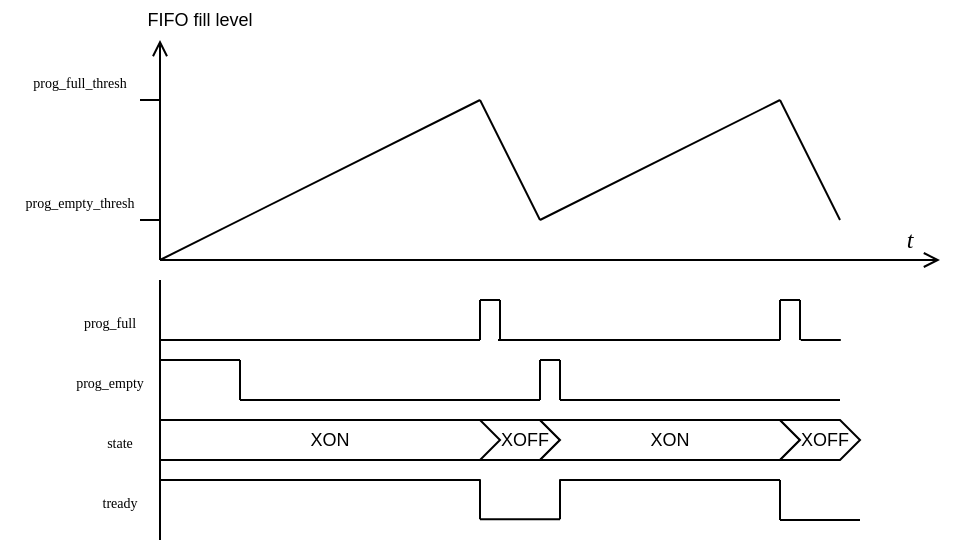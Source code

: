 <mxfile version="20.6.2" type="device"><diagram id="xJgaaPy8rh-i79BSgwq2" name="Page-1"><mxGraphModel dx="566" dy="587" grid="1" gridSize="10" guides="1" tooltips="1" connect="1" arrows="1" fold="1" page="1" pageScale="1" pageWidth="827" pageHeight="1169" math="0" shadow="0"><root><mxCell id="0"/><mxCell id="1" parent="0"/><mxCell id="4bALy9ziHKK_9Ia5e7Yt-3" value="" style="endArrow=open;html=1;rounded=0;endFill=0;" edge="1" parent="1"><mxGeometry width="50" height="50" relative="1" as="geometry"><mxPoint x="160" y="240" as="sourcePoint"/><mxPoint x="160" y="130" as="targetPoint"/></mxGeometry></mxCell><mxCell id="4bALy9ziHKK_9Ia5e7Yt-4" value="" style="endArrow=open;html=1;rounded=0;endFill=0;" edge="1" parent="1"><mxGeometry width="50" height="50" relative="1" as="geometry"><mxPoint x="160" y="240" as="sourcePoint"/><mxPoint x="550" y="240" as="targetPoint"/></mxGeometry></mxCell><mxCell id="4bALy9ziHKK_9Ia5e7Yt-5" value="" style="endArrow=none;html=1;rounded=0;" edge="1" parent="1"><mxGeometry width="50" height="50" relative="1" as="geometry"><mxPoint x="160" y="240" as="sourcePoint"/><mxPoint x="320" y="160" as="targetPoint"/></mxGeometry></mxCell><mxCell id="4bALy9ziHKK_9Ia5e7Yt-6" value="" style="endArrow=none;html=1;rounded=0;" edge="1" parent="1"><mxGeometry width="50" height="50" relative="1" as="geometry"><mxPoint x="350" y="220" as="sourcePoint"/><mxPoint x="320" y="160" as="targetPoint"/></mxGeometry></mxCell><mxCell id="4bALy9ziHKK_9Ia5e7Yt-9" value="" style="endArrow=none;html=1;rounded=0;" edge="1" parent="1"><mxGeometry width="50" height="50" relative="1" as="geometry"><mxPoint x="150" y="220" as="sourcePoint"/><mxPoint x="160" y="220" as="targetPoint"/></mxGeometry></mxCell><mxCell id="4bALy9ziHKK_9Ia5e7Yt-10" value="" style="endArrow=none;html=1;rounded=0;" edge="1" parent="1"><mxGeometry width="50" height="50" relative="1" as="geometry"><mxPoint x="150" y="160" as="sourcePoint"/><mxPoint x="160" y="160" as="targetPoint"/></mxGeometry></mxCell><mxCell id="4bALy9ziHKK_9Ia5e7Yt-11" value="&lt;font style=&quot;font-size: 7px;&quot; face=&quot;Lucida Console&quot;&gt;prog_full_thresh&lt;/font&gt;" style="text;html=1;strokeColor=none;fillColor=none;align=center;verticalAlign=middle;whiteSpace=wrap;rounded=0;" vertex="1" parent="1"><mxGeometry x="80" y="140" width="80" height="20" as="geometry"/></mxCell><mxCell id="4bALy9ziHKK_9Ia5e7Yt-12" value="&lt;font style=&quot;font-size: 7px;&quot; face=&quot;Lucida Console&quot;&gt;prog_empty_thresh&lt;/font&gt;" style="text;html=1;strokeColor=none;fillColor=none;align=center;verticalAlign=middle;whiteSpace=wrap;rounded=0;" vertex="1" parent="1"><mxGeometry x="80" y="200" width="80" height="20" as="geometry"/></mxCell><mxCell id="4bALy9ziHKK_9Ia5e7Yt-13" value="&lt;font style=&quot;font-size: 9px;&quot; face=&quot;Helvetica&quot;&gt;FIFO fill level&lt;/font&gt;" style="text;html=1;strokeColor=none;fillColor=none;align=center;verticalAlign=middle;whiteSpace=wrap;rounded=0;fontFamily=Lucida Console;fontSize=7;" vertex="1" parent="1"><mxGeometry x="150" y="110" width="60" height="20" as="geometry"/></mxCell><mxCell id="4bALy9ziHKK_9Ia5e7Yt-15" value="" style="endArrow=none;html=1;rounded=0;fontFamily=Helvetica;fontSize=9;" edge="1" parent="1"><mxGeometry width="50" height="50" relative="1" as="geometry"><mxPoint x="160" y="380" as="sourcePoint"/><mxPoint x="160" y="250" as="targetPoint"/></mxGeometry></mxCell><mxCell id="4bALy9ziHKK_9Ia5e7Yt-16" value="&lt;font style=&quot;font-size: 7px;&quot; face=&quot;Lucida Console&quot;&gt;prog_full&lt;/font&gt;" style="text;html=1;strokeColor=none;fillColor=none;align=center;verticalAlign=middle;whiteSpace=wrap;rounded=0;" vertex="1" parent="1"><mxGeometry x="110" y="260" width="50" height="20" as="geometry"/></mxCell><mxCell id="4bALy9ziHKK_9Ia5e7Yt-17" value="&lt;font style=&quot;font-size: 7px;&quot; face=&quot;Lucida Console&quot;&gt;prog_empty&lt;/font&gt;" style="text;html=1;strokeColor=none;fillColor=none;align=center;verticalAlign=middle;whiteSpace=wrap;rounded=0;" vertex="1" parent="1"><mxGeometry x="110" y="290" width="50" height="20" as="geometry"/></mxCell><mxCell id="4bALy9ziHKK_9Ia5e7Yt-18" value="&lt;font style=&quot;font-size: 7px;&quot; face=&quot;Lucida Console&quot;&gt;state&lt;/font&gt;" style="text;html=1;strokeColor=none;fillColor=none;align=center;verticalAlign=middle;whiteSpace=wrap;rounded=0;" vertex="1" parent="1"><mxGeometry x="120" y="320" width="40" height="20" as="geometry"/></mxCell><mxCell id="4bALy9ziHKK_9Ia5e7Yt-19" value="XON" style="shape=step;perimeter=stepPerimeter;whiteSpace=wrap;html=1;fixedSize=1;fontFamily=Helvetica;fontSize=9;size=0;" vertex="1" parent="1"><mxGeometry x="160" y="320" width="170" height="20" as="geometry"/></mxCell><mxCell id="4bALy9ziHKK_9Ia5e7Yt-20" value="&amp;nbsp; XOFF" style="shape=step;perimeter=stepPerimeter;whiteSpace=wrap;html=1;fixedSize=1;fontFamily=Helvetica;fontSize=9;size=10;" vertex="1" parent="1"><mxGeometry x="320" y="320" width="40" height="20" as="geometry"/></mxCell><mxCell id="4bALy9ziHKK_9Ia5e7Yt-21" value="XON" style="shape=step;perimeter=stepPerimeter;whiteSpace=wrap;html=1;fixedSize=1;fontFamily=Helvetica;fontSize=9;size=10;" vertex="1" parent="1"><mxGeometry x="350" y="320" width="130" height="20" as="geometry"/></mxCell><mxCell id="4bALy9ziHKK_9Ia5e7Yt-23" value="" style="endArrow=none;html=1;rounded=0;fontFamily=Helvetica;fontSize=9;" edge="1" parent="1"><mxGeometry width="50" height="50" relative="1" as="geometry"><mxPoint x="160" y="290" as="sourcePoint"/><mxPoint x="200" y="290" as="targetPoint"/></mxGeometry></mxCell><mxCell id="4bALy9ziHKK_9Ia5e7Yt-24" value="" style="endArrow=none;html=1;rounded=0;fontFamily=Helvetica;fontSize=9;" edge="1" parent="1"><mxGeometry width="50" height="50" relative="1" as="geometry"><mxPoint x="200" y="310" as="sourcePoint"/><mxPoint x="350" y="310" as="targetPoint"/></mxGeometry></mxCell><mxCell id="4bALy9ziHKK_9Ia5e7Yt-25" value="" style="endArrow=none;html=1;rounded=0;fontFamily=Helvetica;fontSize=9;" edge="1" parent="1"><mxGeometry width="50" height="50" relative="1" as="geometry"><mxPoint x="360" y="310" as="sourcePoint"/><mxPoint x="500" y="310" as="targetPoint"/></mxGeometry></mxCell><mxCell id="4bALy9ziHKK_9Ia5e7Yt-26" value="" style="endArrow=none;html=1;rounded=0;fontFamily=Helvetica;fontSize=9;" edge="1" parent="1"><mxGeometry width="50" height="50" relative="1" as="geometry"><mxPoint x="350" y="310" as="sourcePoint"/><mxPoint x="350" y="290" as="targetPoint"/></mxGeometry></mxCell><mxCell id="4bALy9ziHKK_9Ia5e7Yt-27" value="" style="endArrow=none;html=1;rounded=0;fontFamily=Helvetica;fontSize=9;" edge="1" parent="1"><mxGeometry width="50" height="50" relative="1" as="geometry"><mxPoint x="360" y="290" as="sourcePoint"/><mxPoint x="350" y="290" as="targetPoint"/></mxGeometry></mxCell><mxCell id="4bALy9ziHKK_9Ia5e7Yt-28" value="" style="endArrow=none;html=1;rounded=0;fontFamily=Helvetica;fontSize=9;" edge="1" parent="1"><mxGeometry width="50" height="50" relative="1" as="geometry"><mxPoint x="360" y="310" as="sourcePoint"/><mxPoint x="360" y="290" as="targetPoint"/></mxGeometry></mxCell><mxCell id="4bALy9ziHKK_9Ia5e7Yt-29" value="" style="endArrow=none;html=1;rounded=0;fontFamily=Helvetica;fontSize=9;" edge="1" parent="1"><mxGeometry width="50" height="50" relative="1" as="geometry"><mxPoint x="160" y="280" as="sourcePoint"/><mxPoint x="320" y="280" as="targetPoint"/></mxGeometry></mxCell><mxCell id="4bALy9ziHKK_9Ia5e7Yt-30" value="" style="endArrow=none;html=1;rounded=0;fontFamily=Helvetica;fontSize=9;" edge="1" parent="1"><mxGeometry width="50" height="50" relative="1" as="geometry"><mxPoint x="320" y="280" as="sourcePoint"/><mxPoint x="320" y="260" as="targetPoint"/></mxGeometry></mxCell><mxCell id="4bALy9ziHKK_9Ia5e7Yt-31" value="" style="endArrow=none;html=1;rounded=0;fontFamily=Helvetica;fontSize=9;" edge="1" parent="1"><mxGeometry width="50" height="50" relative="1" as="geometry"><mxPoint x="330" y="260" as="sourcePoint"/><mxPoint x="320" y="260" as="targetPoint"/></mxGeometry></mxCell><mxCell id="4bALy9ziHKK_9Ia5e7Yt-32" value="" style="endArrow=none;html=1;rounded=0;fontFamily=Helvetica;fontSize=9;" edge="1" parent="1"><mxGeometry width="50" height="50" relative="1" as="geometry"><mxPoint x="330" y="280" as="sourcePoint"/><mxPoint x="330" y="260" as="targetPoint"/></mxGeometry></mxCell><mxCell id="4bALy9ziHKK_9Ia5e7Yt-33" value="" style="endArrow=none;html=1;rounded=0;fontFamily=Helvetica;fontSize=9;" edge="1" parent="1"><mxGeometry width="50" height="50" relative="1" as="geometry"><mxPoint x="470" y="280" as="sourcePoint"/><mxPoint x="470" y="260" as="targetPoint"/></mxGeometry></mxCell><mxCell id="4bALy9ziHKK_9Ia5e7Yt-34" value="" style="endArrow=none;html=1;rounded=0;fontFamily=Helvetica;fontSize=9;" edge="1" parent="1"><mxGeometry width="50" height="50" relative="1" as="geometry"><mxPoint x="480" y="260" as="sourcePoint"/><mxPoint x="470" y="260" as="targetPoint"/></mxGeometry></mxCell><mxCell id="4bALy9ziHKK_9Ia5e7Yt-35" value="" style="endArrow=none;html=1;rounded=0;fontFamily=Helvetica;fontSize=9;" edge="1" parent="1"><mxGeometry width="50" height="50" relative="1" as="geometry"><mxPoint x="480" y="280" as="sourcePoint"/><mxPoint x="480" y="260" as="targetPoint"/></mxGeometry></mxCell><mxCell id="4bALy9ziHKK_9Ia5e7Yt-36" value="" style="endArrow=none;html=1;rounded=0;fontFamily=Helvetica;fontSize=9;" edge="1" parent="1"><mxGeometry width="50" height="50" relative="1" as="geometry"><mxPoint x="329" y="280" as="sourcePoint"/><mxPoint x="470" y="280" as="targetPoint"/></mxGeometry></mxCell><mxCell id="4bALy9ziHKK_9Ia5e7Yt-37" value="" style="endArrow=none;html=1;rounded=0;fontFamily=Helvetica;fontSize=9;" edge="1" parent="1"><mxGeometry width="50" height="50" relative="1" as="geometry"><mxPoint x="480.4" y="280" as="sourcePoint"/><mxPoint x="500.4" y="280" as="targetPoint"/></mxGeometry></mxCell><mxCell id="4bALy9ziHKK_9Ia5e7Yt-38" value="" style="endArrow=none;html=1;rounded=0;fontFamily=Helvetica;fontSize=9;" edge="1" parent="1"><mxGeometry width="50" height="50" relative="1" as="geometry"><mxPoint x="200" y="310" as="sourcePoint"/><mxPoint x="200" y="290" as="targetPoint"/></mxGeometry></mxCell><mxCell id="4bALy9ziHKK_9Ia5e7Yt-50" value="&lt;font style=&quot;font-size: 7px;&quot; face=&quot;Lucida Console&quot;&gt;tready&lt;/font&gt;" style="text;html=1;strokeColor=none;fillColor=none;align=center;verticalAlign=middle;whiteSpace=wrap;rounded=0;" vertex="1" parent="1"><mxGeometry x="120" y="350" width="40" height="20" as="geometry"/></mxCell><mxCell id="4bALy9ziHKK_9Ia5e7Yt-51" value="" style="endArrow=none;html=1;rounded=0;fontFamily=Helvetica;fontSize=9;" edge="1" parent="1"><mxGeometry width="50" height="50" relative="1" as="geometry"><mxPoint x="160" y="350" as="sourcePoint"/><mxPoint x="320" y="350" as="targetPoint"/></mxGeometry></mxCell><mxCell id="4bALy9ziHKK_9Ia5e7Yt-52" value="" style="endArrow=none;html=1;rounded=0;fontFamily=Helvetica;fontSize=9;" edge="1" parent="1"><mxGeometry width="50" height="50" relative="1" as="geometry"><mxPoint x="360" y="350" as="sourcePoint"/><mxPoint x="470" y="350" as="targetPoint"/></mxGeometry></mxCell><mxCell id="4bALy9ziHKK_9Ia5e7Yt-53" value="" style="endArrow=none;html=1;rounded=0;fontFamily=Helvetica;fontSize=9;" edge="1" parent="1"><mxGeometry width="50" height="50" relative="1" as="geometry"><mxPoint x="320" y="369.6" as="sourcePoint"/><mxPoint x="320" y="349.6" as="targetPoint"/></mxGeometry></mxCell><mxCell id="4bALy9ziHKK_9Ia5e7Yt-54" value="" style="endArrow=none;html=1;rounded=0;fontFamily=Helvetica;fontSize=9;" edge="1" parent="1"><mxGeometry width="50" height="50" relative="1" as="geometry"><mxPoint x="360" y="369.6" as="sourcePoint"/><mxPoint x="360" y="349.6" as="targetPoint"/></mxGeometry></mxCell><mxCell id="4bALy9ziHKK_9Ia5e7Yt-55" value="" style="endArrow=none;html=1;rounded=0;fontFamily=Helvetica;fontSize=9;" edge="1" parent="1"><mxGeometry width="50" height="50" relative="1" as="geometry"><mxPoint x="320" y="369.6" as="sourcePoint"/><mxPoint x="360" y="369.6" as="targetPoint"/></mxGeometry></mxCell><mxCell id="4bALy9ziHKK_9Ia5e7Yt-56" value="" style="endArrow=none;html=1;rounded=0;fontFamily=Helvetica;fontSize=9;" edge="1" parent="1"><mxGeometry width="50" height="50" relative="1" as="geometry"><mxPoint x="470" y="370" as="sourcePoint"/><mxPoint x="470" y="350" as="targetPoint"/></mxGeometry></mxCell><mxCell id="4bALy9ziHKK_9Ia5e7Yt-57" value="" style="endArrow=none;html=1;rounded=0;fontFamily=Helvetica;fontSize=9;" edge="1" parent="1"><mxGeometry width="50" height="50" relative="1" as="geometry"><mxPoint x="470" y="370" as="sourcePoint"/><mxPoint x="510" y="370" as="targetPoint"/></mxGeometry></mxCell><mxCell id="4bALy9ziHKK_9Ia5e7Yt-58" value="" style="endArrow=none;html=1;rounded=0;" edge="1" parent="1"><mxGeometry width="50" height="50" relative="1" as="geometry"><mxPoint x="350" y="220" as="sourcePoint"/><mxPoint x="470" y="160" as="targetPoint"/></mxGeometry></mxCell><mxCell id="4bALy9ziHKK_9Ia5e7Yt-60" value="" style="endArrow=none;html=1;rounded=0;" edge="1" parent="1"><mxGeometry width="50" height="50" relative="1" as="geometry"><mxPoint x="500" y="220" as="sourcePoint"/><mxPoint x="470" y="160" as="targetPoint"/></mxGeometry></mxCell><mxCell id="4bALy9ziHKK_9Ia5e7Yt-61" value="&amp;nbsp; XOFF" style="shape=step;perimeter=stepPerimeter;whiteSpace=wrap;html=1;fixedSize=1;fontFamily=Helvetica;fontSize=9;size=10;" vertex="1" parent="1"><mxGeometry x="470" y="320" width="40" height="20" as="geometry"/></mxCell><mxCell id="4bALy9ziHKK_9Ia5e7Yt-63" value="&lt;font size=&quot;1&quot; face=&quot;Times New Roman&quot; style=&quot;&quot;&gt;&lt;i style=&quot;font-size: 12px;&quot;&gt;t&lt;/i&gt;&lt;/font&gt;" style="text;html=1;strokeColor=none;fillColor=none;align=center;verticalAlign=middle;whiteSpace=wrap;rounded=0;fontFamily=Lucida Console;fontSize=7;" vertex="1" parent="1"><mxGeometry x="520" y="220" width="30" height="20" as="geometry"/></mxCell></root></mxGraphModel></diagram></mxfile>